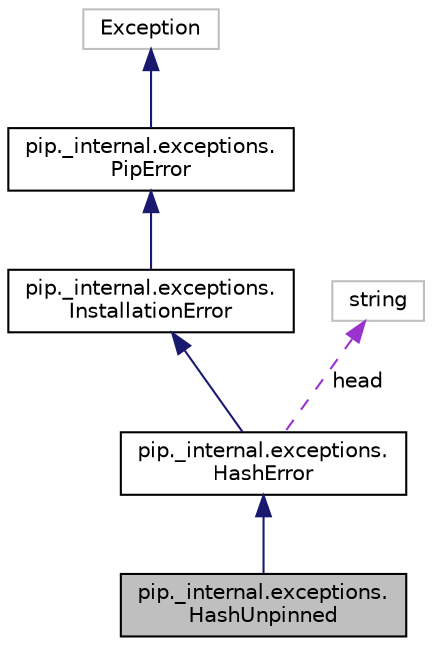digraph "pip._internal.exceptions.HashUnpinned"
{
 // LATEX_PDF_SIZE
  edge [fontname="Helvetica",fontsize="10",labelfontname="Helvetica",labelfontsize="10"];
  node [fontname="Helvetica",fontsize="10",shape=record];
  Node1 [label="pip._internal.exceptions.\lHashUnpinned",height=0.2,width=0.4,color="black", fillcolor="grey75", style="filled", fontcolor="black",tooltip=" "];
  Node2 -> Node1 [dir="back",color="midnightblue",fontsize="10",style="solid",fontname="Helvetica"];
  Node2 [label="pip._internal.exceptions.\lHashError",height=0.2,width=0.4,color="black", fillcolor="white", style="filled",URL="$classpip_1_1__internal_1_1exceptions_1_1HashError.html",tooltip=" "];
  Node3 -> Node2 [dir="back",color="midnightblue",fontsize="10",style="solid",fontname="Helvetica"];
  Node3 [label="pip._internal.exceptions.\lInstallationError",height=0.2,width=0.4,color="black", fillcolor="white", style="filled",URL="$classpip_1_1__internal_1_1exceptions_1_1InstallationError.html",tooltip=" "];
  Node4 -> Node3 [dir="back",color="midnightblue",fontsize="10",style="solid",fontname="Helvetica"];
  Node4 [label="pip._internal.exceptions.\lPipError",height=0.2,width=0.4,color="black", fillcolor="white", style="filled",URL="$classpip_1_1__internal_1_1exceptions_1_1PipError.html",tooltip=" "];
  Node5 -> Node4 [dir="back",color="midnightblue",fontsize="10",style="solid",fontname="Helvetica"];
  Node5 [label="Exception",height=0.2,width=0.4,color="grey75", fillcolor="white", style="filled",tooltip=" "];
  Node6 -> Node2 [dir="back",color="darkorchid3",fontsize="10",style="dashed",label=" head" ,fontname="Helvetica"];
  Node6 [label="string",height=0.2,width=0.4,color="grey75", fillcolor="white", style="filled",tooltip=" "];
}
